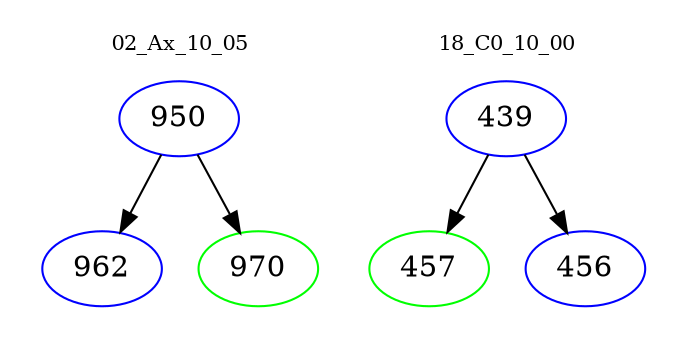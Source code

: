 digraph{
subgraph cluster_0 {
color = white
label = "02_Ax_10_05";
fontsize=10;
T0_950 [label="950", color="blue"]
T0_950 -> T0_962 [color="black"]
T0_962 [label="962", color="blue"]
T0_950 -> T0_970 [color="black"]
T0_970 [label="970", color="green"]
}
subgraph cluster_1 {
color = white
label = "18_C0_10_00";
fontsize=10;
T1_439 [label="439", color="blue"]
T1_439 -> T1_457 [color="black"]
T1_457 [label="457", color="green"]
T1_439 -> T1_456 [color="black"]
T1_456 [label="456", color="blue"]
}
}
